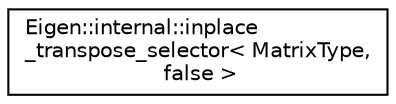 digraph "Graphical Class Hierarchy"
{
  edge [fontname="Helvetica",fontsize="10",labelfontname="Helvetica",labelfontsize="10"];
  node [fontname="Helvetica",fontsize="10",shape=record];
  rankdir="LR";
  Node1 [label="Eigen::internal::inplace\l_transpose_selector\< MatrixType,\l false \>",height=0.2,width=0.4,color="black", fillcolor="white", style="filled",URL="$struct_eigen_1_1internal_1_1inplace__transpose__selector_3_01_matrix_type_00_01false_01_4.html"];
}
